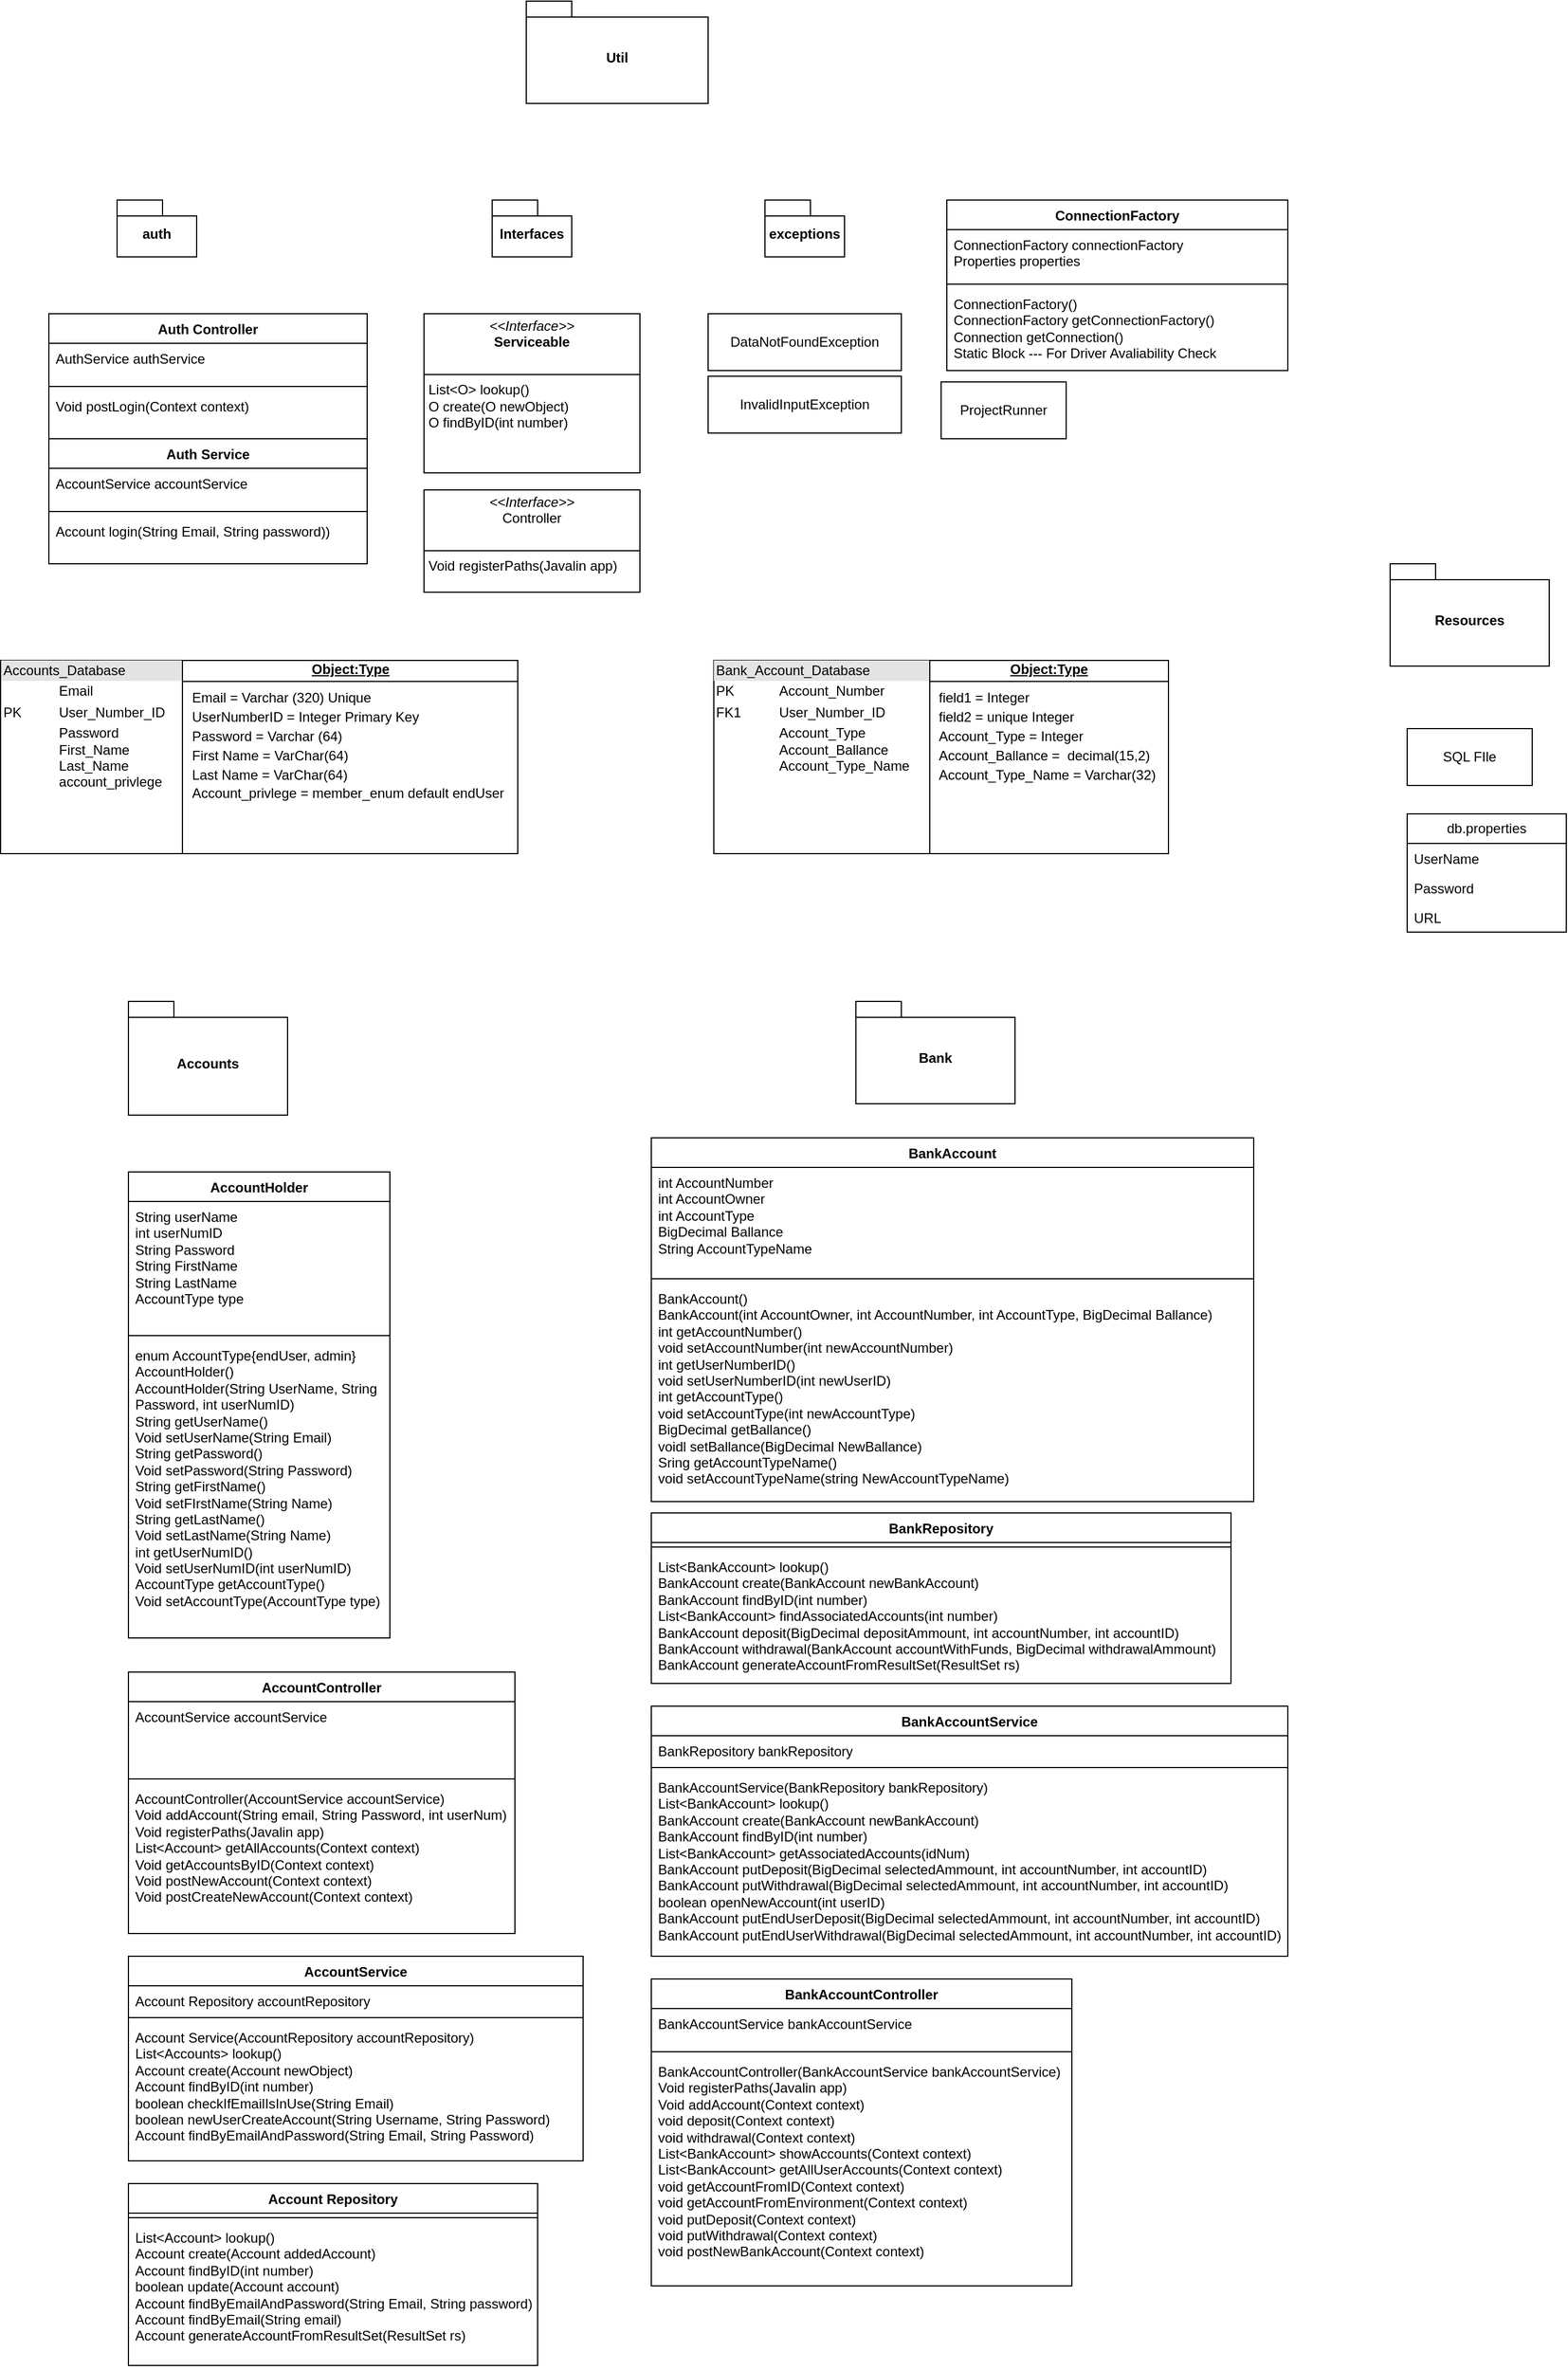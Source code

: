 <mxfile version="24.6.5" type="device">
  <diagram name="Page-1" id="Y2J5tfl4Lehv0tbicX7J">
    <mxGraphModel dx="2759" dy="1093" grid="1" gridSize="10" guides="1" tooltips="1" connect="1" arrows="1" fold="1" page="1" pageScale="1" pageWidth="850" pageHeight="1100" math="0" shadow="0">
      <root>
        <mxCell id="0" />
        <mxCell id="1" parent="0" />
        <mxCell id="0glO3w27dz8qWhFezYGf-1" value="&lt;div style=&quot;box-sizing:border-box;width:100%;background:#e4e4e4;padding:2px;&quot;&gt;Bank_Account_Database&lt;/div&gt;&lt;table style=&quot;width:100%;font-size:1em;&quot; cellpadding=&quot;2&quot; cellspacing=&quot;0&quot;&gt;&lt;tbody&gt;&lt;tr&gt;&lt;td&gt;PK&lt;/td&gt;&lt;td&gt;&lt;span style=&quot;white-space: pre;&quot;&gt;&#x9;&lt;/span&gt;Account_Number&lt;/td&gt;&lt;/tr&gt;&lt;tr&gt;&lt;td&gt;FK1&lt;/td&gt;&lt;td&gt;&lt;span style=&quot;white-space: pre;&quot;&gt;&#x9;&lt;/span&gt;User_Number_ID&lt;/td&gt;&lt;/tr&gt;&lt;tr&gt;&lt;td&gt;&lt;/td&gt;&lt;td&gt;&lt;span style=&quot;white-space: pre;&quot;&gt;&#x9;&lt;/span&gt;Account_Type&lt;br&gt;&lt;span style=&quot;white-space: pre;&quot;&gt;&#x9;&lt;/span&gt;Account_Ballance&lt;br&gt;&lt;span style=&quot;white-space: pre;&quot;&gt;&#x9;&lt;/span&gt;Account_Type_Name&lt;br&gt;&lt;/td&gt;&lt;/tr&gt;&lt;/tbody&gt;&lt;/table&gt;" style="verticalAlign=top;align=left;overflow=fill;html=1;whiteSpace=wrap;" parent="1" vertex="1">
          <mxGeometry x="295" y="660" width="190" height="170" as="geometry" />
        </mxCell>
        <mxCell id="0glO3w27dz8qWhFezYGf-2" value="&lt;p style=&quot;margin: 4px 0px 0px; text-align: center; text-decoration: underline; line-height: 70%;&quot;&gt;&lt;b&gt;Object:Type&lt;/b&gt;&lt;/p&gt;&lt;hr size=&quot;1&quot; style=&quot;border-style:solid;&quot;&gt;&lt;p style=&quot;margin: 0px 0px 0px 8px; line-height: 140%;&quot;&gt;field1 = Integer&lt;br&gt;field2 = unique Integer&lt;br&gt;Account_Type = Integer&lt;/p&gt;&lt;p style=&quot;margin: 0px 0px 0px 8px; line-height: 140%;&quot;&gt;Account_Ballance =&amp;nbsp; decimal(15,2)&lt;/p&gt;&lt;p style=&quot;margin: 0px 0px 0px 8px; line-height: 140%;&quot;&gt;Account_Type_Name = Varchar(32)&lt;/p&gt;" style="verticalAlign=top;align=left;overflow=fill;html=1;whiteSpace=wrap;" parent="1" vertex="1">
          <mxGeometry x="485" y="660" width="210" height="170" as="geometry" />
        </mxCell>
        <mxCell id="0glO3w27dz8qWhFezYGf-3" value="BankAccount" style="swimlane;fontStyle=1;align=center;verticalAlign=top;childLayout=stackLayout;horizontal=1;startSize=26;horizontalStack=0;resizeParent=1;resizeParentMax=0;resizeLast=0;collapsible=1;marginBottom=0;whiteSpace=wrap;html=1;" parent="1" vertex="1">
          <mxGeometry x="240" y="1080" width="530" height="320" as="geometry" />
        </mxCell>
        <mxCell id="0glO3w27dz8qWhFezYGf-4" value="int AccountNumber&lt;div&gt;int AccountOwner&lt;/div&gt;&lt;div&gt;int AccountType&lt;/div&gt;&lt;div&gt;BigDecimal Ballance&lt;/div&gt;&lt;div&gt;String AccountTypeName&lt;/div&gt;&lt;div&gt;&lt;br&gt;&lt;/div&gt;" style="text;strokeColor=none;fillColor=none;align=left;verticalAlign=top;spacingLeft=4;spacingRight=4;overflow=hidden;rotatable=0;points=[[0,0.5],[1,0.5]];portConstraint=eastwest;whiteSpace=wrap;html=1;" parent="0glO3w27dz8qWhFezYGf-3" vertex="1">
          <mxGeometry y="26" width="530" height="94" as="geometry" />
        </mxCell>
        <mxCell id="0glO3w27dz8qWhFezYGf-5" value="" style="line;strokeWidth=1;fillColor=none;align=left;verticalAlign=middle;spacingTop=-1;spacingLeft=3;spacingRight=3;rotatable=0;labelPosition=right;points=[];portConstraint=eastwest;strokeColor=inherit;" parent="0glO3w27dz8qWhFezYGf-3" vertex="1">
          <mxGeometry y="120" width="530" height="8" as="geometry" />
        </mxCell>
        <mxCell id="0glO3w27dz8qWhFezYGf-6" value="BankAccount()&lt;div&gt;BankAccount(int AccountOwner, int AccountNumber, int AccountType, BigDecimal Ballance)&lt;/div&gt;&lt;div&gt;int getAccountNumber()&lt;/div&gt;&lt;div&gt;void setAccountNumber(int newAccountNumber)&lt;/div&gt;&lt;div&gt;int getUserNumberID()&lt;/div&gt;&lt;div&gt;void setUserNumberID(int newUserID)&lt;/div&gt;&lt;div&gt;int getAccountType()&lt;/div&gt;&lt;div&gt;void setAccountType(int newAccountType)&lt;/div&gt;&lt;div&gt;BigDecimal getBallance()&lt;/div&gt;&lt;div&gt;voidl setBallance(BigDecimal NewBallance)&lt;/div&gt;&lt;div&gt;Sring getAccountTypeName()&lt;/div&gt;&lt;div&gt;void setAccountTypeName(string NewAccountTypeName)&lt;/div&gt;&lt;div&gt;&lt;br&gt;&lt;/div&gt;&lt;div&gt;&lt;br&gt;&lt;/div&gt;" style="text;strokeColor=none;fillColor=none;align=left;verticalAlign=top;spacingLeft=4;spacingRight=4;overflow=hidden;rotatable=0;points=[[0,0.5],[1,0.5]];portConstraint=eastwest;whiteSpace=wrap;html=1;" parent="0glO3w27dz8qWhFezYGf-3" vertex="1">
          <mxGeometry y="128" width="530" height="192" as="geometry" />
        </mxCell>
        <mxCell id="0glO3w27dz8qWhFezYGf-7" value="BankAccountService" style="swimlane;fontStyle=1;align=center;verticalAlign=top;childLayout=stackLayout;horizontal=1;startSize=26;horizontalStack=0;resizeParent=1;resizeParentMax=0;resizeLast=0;collapsible=1;marginBottom=0;whiteSpace=wrap;html=1;" parent="1" vertex="1">
          <mxGeometry x="240" y="1580" width="560" height="220" as="geometry" />
        </mxCell>
        <mxCell id="0glO3w27dz8qWhFezYGf-8" value="BankRepository bankRepository&lt;div&gt;&lt;br&gt;&lt;/div&gt;" style="text;strokeColor=none;fillColor=none;align=left;verticalAlign=top;spacingLeft=4;spacingRight=4;overflow=hidden;rotatable=0;points=[[0,0.5],[1,0.5]];portConstraint=eastwest;whiteSpace=wrap;html=1;" parent="0glO3w27dz8qWhFezYGf-7" vertex="1">
          <mxGeometry y="26" width="560" height="24" as="geometry" />
        </mxCell>
        <mxCell id="0glO3w27dz8qWhFezYGf-9" value="" style="line;strokeWidth=1;fillColor=none;align=left;verticalAlign=middle;spacingTop=-1;spacingLeft=3;spacingRight=3;rotatable=0;labelPosition=right;points=[];portConstraint=eastwest;strokeColor=inherit;" parent="0glO3w27dz8qWhFezYGf-7" vertex="1">
          <mxGeometry y="50" width="560" height="8" as="geometry" />
        </mxCell>
        <mxCell id="0glO3w27dz8qWhFezYGf-10" value="BankAccountService(BankRepository bankRepository)&lt;div&gt;List&amp;lt;BankAccount&amp;gt; lookup()&lt;/div&gt;&lt;div&gt;BankAccount create(BankAccount newBankAccount)&lt;/div&gt;&lt;div&gt;BankAccount findByID(int number)&lt;/div&gt;&lt;div&gt;List&amp;lt;BankAccount&amp;gt; getAssociatedAccounts(idNum)&lt;/div&gt;&lt;div&gt;BankAccount putDeposit(BigDecimal selectedAmmount, int accountNumber, int accountID)&lt;/div&gt;&lt;div&gt;BankAccount putWithdrawal&lt;span style=&quot;background-color: initial;&quot;&gt;(BigDecimal selectedAmmount, int accountNumber, int accountID)&lt;/span&gt;&lt;/div&gt;&lt;div&gt;&lt;span style=&quot;background-color: initial;&quot;&gt;boolean openNewAccount(int userID)&lt;/span&gt;&lt;/div&gt;&lt;div&gt;&lt;span style=&quot;background-color: initial;&quot;&gt;BankAccount putEndUserDeposit&lt;/span&gt;&lt;span style=&quot;background-color: initial;&quot;&gt;(BigDecimal selectedAmmount, int accountNumber, int accountID)&lt;/span&gt;&lt;/div&gt;&lt;div&gt;&lt;span style=&quot;background-color: initial;&quot;&gt;BankAccount putEndUserWithdrawal&lt;/span&gt;&lt;span style=&quot;background-color: initial;&quot;&gt;(BigDecimal selectedAmmount, int accountNumber, int accountID)&lt;/span&gt;&lt;/div&gt;" style="text;strokeColor=none;fillColor=none;align=left;verticalAlign=top;spacingLeft=4;spacingRight=4;overflow=hidden;rotatable=0;points=[[0,0.5],[1,0.5]];portConstraint=eastwest;whiteSpace=wrap;html=1;" parent="0glO3w27dz8qWhFezYGf-7" vertex="1">
          <mxGeometry y="58" width="560" height="162" as="geometry" />
        </mxCell>
        <mxCell id="0glO3w27dz8qWhFezYGf-11" value="BankAccountController" style="swimlane;fontStyle=1;align=center;verticalAlign=top;childLayout=stackLayout;horizontal=1;startSize=26;horizontalStack=0;resizeParent=1;resizeParentMax=0;resizeLast=0;collapsible=1;marginBottom=0;whiteSpace=wrap;html=1;" parent="1" vertex="1">
          <mxGeometry x="240" y="1820" width="370" height="270" as="geometry" />
        </mxCell>
        <mxCell id="0glO3w27dz8qWhFezYGf-12" value="BankAccountService bankAccountService" style="text;strokeColor=none;fillColor=none;align=left;verticalAlign=top;spacingLeft=4;spacingRight=4;overflow=hidden;rotatable=0;points=[[0,0.5],[1,0.5]];portConstraint=eastwest;whiteSpace=wrap;html=1;" parent="0glO3w27dz8qWhFezYGf-11" vertex="1">
          <mxGeometry y="26" width="370" height="34" as="geometry" />
        </mxCell>
        <mxCell id="0glO3w27dz8qWhFezYGf-13" value="" style="line;strokeWidth=1;fillColor=none;align=left;verticalAlign=middle;spacingTop=-1;spacingLeft=3;spacingRight=3;rotatable=0;labelPosition=right;points=[];portConstraint=eastwest;strokeColor=inherit;" parent="0glO3w27dz8qWhFezYGf-11" vertex="1">
          <mxGeometry y="60" width="370" height="8" as="geometry" />
        </mxCell>
        <mxCell id="0glO3w27dz8qWhFezYGf-14" value="BankAccountController(BankAccountService bankAccountService)&lt;div&gt;Void registerPaths(Javalin app)&lt;/div&gt;&lt;div&gt;Void addAccount(Context context)&lt;/div&gt;&lt;div&gt;void deposit(Context context)&lt;/div&gt;&lt;div&gt;void withdrawal&lt;span style=&quot;background-color: initial;&quot;&gt;(Context context)&lt;/span&gt;&lt;/div&gt;&lt;div&gt;&lt;span style=&quot;background-color: initial;&quot;&gt;List&amp;lt;BankAccount&amp;gt; showAccounts&lt;/span&gt;&lt;span style=&quot;background-color: initial;&quot;&gt;(Context context)&lt;/span&gt;&lt;/div&gt;&lt;div&gt;&lt;span style=&quot;background-color: initial;&quot;&gt;List&amp;lt;BankAccount&amp;gt; getAllUserAccounts&lt;/span&gt;&lt;span style=&quot;background-color: initial;&quot;&gt;(Context context)&lt;/span&gt;&lt;/div&gt;&lt;div&gt;&lt;span style=&quot;background-color: initial;&quot;&gt;void getAccountFromID&lt;/span&gt;&lt;span style=&quot;background-color: initial;&quot;&gt;(Context context)&lt;/span&gt;&lt;/div&gt;&lt;div&gt;&lt;span style=&quot;background-color: initial;&quot;&gt;void getAccountFromEnvironment&lt;/span&gt;&lt;span style=&quot;background-color: initial;&quot;&gt;(Context context)&lt;/span&gt;&lt;/div&gt;&lt;div&gt;&lt;span style=&quot;background-color: initial;&quot;&gt;void putDeposit&lt;/span&gt;&lt;span style=&quot;background-color: initial;&quot;&gt;(Context context)&lt;/span&gt;&lt;/div&gt;&lt;div&gt;&lt;span style=&quot;background-color: initial;&quot;&gt;void putWithdrawal&lt;/span&gt;&lt;span style=&quot;background-color: initial;&quot;&gt;(Context context)&lt;/span&gt;&lt;/div&gt;&lt;div&gt;&lt;span style=&quot;background-color: initial;&quot;&gt;void postNewBankAccount&lt;/span&gt;&lt;span style=&quot;background-color: initial;&quot;&gt;(Context context)&lt;/span&gt;&lt;/div&gt;&lt;div&gt;&lt;br&gt;&lt;/div&gt;" style="text;strokeColor=none;fillColor=none;align=left;verticalAlign=top;spacingLeft=4;spacingRight=4;overflow=hidden;rotatable=0;points=[[0,0.5],[1,0.5]];portConstraint=eastwest;whiteSpace=wrap;html=1;" parent="0glO3w27dz8qWhFezYGf-11" vertex="1">
          <mxGeometry y="68" width="370" height="202" as="geometry" />
        </mxCell>
        <mxCell id="0glO3w27dz8qWhFezYGf-15" value="AccountHolder" style="swimlane;fontStyle=1;align=center;verticalAlign=top;childLayout=stackLayout;horizontal=1;startSize=26;horizontalStack=0;resizeParent=1;resizeParentMax=0;resizeLast=0;collapsible=1;marginBottom=0;whiteSpace=wrap;html=1;" parent="1" vertex="1">
          <mxGeometry x="-220" y="1110" width="230" height="410" as="geometry" />
        </mxCell>
        <mxCell id="0glO3w27dz8qWhFezYGf-16" value="String userName&lt;div&gt;int userNumID&lt;/div&gt;&lt;div&gt;String Password&lt;/div&gt;&lt;div&gt;String FirstName&lt;/div&gt;&lt;div&gt;String LastName&lt;/div&gt;&lt;div&gt;AccountType type&amp;nbsp;&lt;/div&gt;" style="text;strokeColor=none;fillColor=none;align=left;verticalAlign=top;spacingLeft=4;spacingRight=4;overflow=hidden;rotatable=0;points=[[0,0.5],[1,0.5]];portConstraint=eastwest;whiteSpace=wrap;html=1;" parent="0glO3w27dz8qWhFezYGf-15" vertex="1">
          <mxGeometry y="26" width="230" height="114" as="geometry" />
        </mxCell>
        <mxCell id="0glO3w27dz8qWhFezYGf-17" value="" style="line;strokeWidth=1;fillColor=none;align=left;verticalAlign=middle;spacingTop=-1;spacingLeft=3;spacingRight=3;rotatable=0;labelPosition=right;points=[];portConstraint=eastwest;strokeColor=inherit;" parent="0glO3w27dz8qWhFezYGf-15" vertex="1">
          <mxGeometry y="140" width="230" height="8" as="geometry" />
        </mxCell>
        <mxCell id="0glO3w27dz8qWhFezYGf-18" value="&lt;div&gt;enum AccountType{endUser, admin}&lt;/div&gt;AccountHolder()&lt;div&gt;AccountHolder(String UserName, String Password, int userNumID)&lt;/div&gt;&lt;div&gt;String getUserName()&lt;/div&gt;&lt;div&gt;Void setUserName(String Email)&lt;/div&gt;&lt;div&gt;String getPassword()&lt;/div&gt;&lt;div&gt;Void setPassword(String Password)&lt;/div&gt;&lt;div&gt;String getFirstName()&lt;/div&gt;&lt;div&gt;Void setFIrstName(String Name)&lt;/div&gt;&lt;div&gt;&lt;div&gt;String getLastName()&lt;/div&gt;&lt;div&gt;Void setLastName(String Name)&lt;/div&gt;&lt;/div&gt;&lt;div&gt;int getUserNumID()&lt;/div&gt;&lt;div&gt;Void setUserNumID(int userNumID)&lt;/div&gt;&lt;div&gt;AccountType getAccountType()&lt;/div&gt;&lt;div&gt;Void setAccountType(AccountType type)&lt;/div&gt;&lt;div&gt;&lt;br&gt;&lt;/div&gt;" style="text;strokeColor=none;fillColor=none;align=left;verticalAlign=top;spacingLeft=4;spacingRight=4;overflow=hidden;rotatable=0;points=[[0,0.5],[1,0.5]];portConstraint=eastwest;whiteSpace=wrap;html=1;" parent="0glO3w27dz8qWhFezYGf-15" vertex="1">
          <mxGeometry y="148" width="230" height="262" as="geometry" />
        </mxCell>
        <mxCell id="0glO3w27dz8qWhFezYGf-19" value="AccountService" style="swimlane;fontStyle=1;align=center;verticalAlign=top;childLayout=stackLayout;horizontal=1;startSize=26;horizontalStack=0;resizeParent=1;resizeParentMax=0;resizeLast=0;collapsible=1;marginBottom=0;whiteSpace=wrap;html=1;" parent="1" vertex="1">
          <mxGeometry x="-220" y="1800" width="400" height="180" as="geometry" />
        </mxCell>
        <mxCell id="0glO3w27dz8qWhFezYGf-20" value="Account Repository accountRepository" style="text;strokeColor=none;fillColor=none;align=left;verticalAlign=top;spacingLeft=4;spacingRight=4;overflow=hidden;rotatable=0;points=[[0,0.5],[1,0.5]];portConstraint=eastwest;whiteSpace=wrap;html=1;" parent="0glO3w27dz8qWhFezYGf-19" vertex="1">
          <mxGeometry y="26" width="400" height="24" as="geometry" />
        </mxCell>
        <mxCell id="0glO3w27dz8qWhFezYGf-21" value="" style="line;strokeWidth=1;fillColor=none;align=left;verticalAlign=middle;spacingTop=-1;spacingLeft=3;spacingRight=3;rotatable=0;labelPosition=right;points=[];portConstraint=eastwest;strokeColor=inherit;" parent="0glO3w27dz8qWhFezYGf-19" vertex="1">
          <mxGeometry y="50" width="400" height="8" as="geometry" />
        </mxCell>
        <mxCell id="0glO3w27dz8qWhFezYGf-22" value="&lt;div&gt;Account Service(AccountRepository accountRepository)&lt;/div&gt;&lt;div&gt;List&amp;lt;Accounts&amp;gt; lookup()&lt;/div&gt;&lt;div&gt;Account create(Account newObject)&lt;/div&gt;&lt;div&gt;Account findByID(int number)&lt;/div&gt;&lt;div&gt;boolean checkIfEmailIsInUse(String Email)&lt;/div&gt;&lt;div&gt;boolean newUserCreateAccount(String Username, String Password)&lt;/div&gt;&lt;div&gt;Account findByEmailAndPassword(String Email, String Password)&lt;/div&gt;" style="text;strokeColor=none;fillColor=none;align=left;verticalAlign=top;spacingLeft=4;spacingRight=4;overflow=hidden;rotatable=0;points=[[0,0.5],[1,0.5]];portConstraint=eastwest;whiteSpace=wrap;html=1;" parent="0glO3w27dz8qWhFezYGf-19" vertex="1">
          <mxGeometry y="58" width="400" height="122" as="geometry" />
        </mxCell>
        <mxCell id="0glO3w27dz8qWhFezYGf-23" value="AccountController" style="swimlane;fontStyle=1;align=center;verticalAlign=top;childLayout=stackLayout;horizontal=1;startSize=26;horizontalStack=0;resizeParent=1;resizeParentMax=0;resizeLast=0;collapsible=1;marginBottom=0;whiteSpace=wrap;html=1;" parent="1" vertex="1">
          <mxGeometry x="-220" y="1550" width="340" height="230" as="geometry" />
        </mxCell>
        <mxCell id="0glO3w27dz8qWhFezYGf-24" value="&lt;div&gt;AccountService accountService&lt;/div&gt;" style="text;strokeColor=none;fillColor=none;align=left;verticalAlign=top;spacingLeft=4;spacingRight=4;overflow=hidden;rotatable=0;points=[[0,0.5],[1,0.5]];portConstraint=eastwest;whiteSpace=wrap;html=1;" parent="0glO3w27dz8qWhFezYGf-23" vertex="1">
          <mxGeometry y="26" width="340" height="64" as="geometry" />
        </mxCell>
        <mxCell id="0glO3w27dz8qWhFezYGf-25" value="" style="line;strokeWidth=1;fillColor=none;align=left;verticalAlign=middle;spacingTop=-1;spacingLeft=3;spacingRight=3;rotatable=0;labelPosition=right;points=[];portConstraint=eastwest;strokeColor=inherit;" parent="0glO3w27dz8qWhFezYGf-23" vertex="1">
          <mxGeometry y="90" width="340" height="8" as="geometry" />
        </mxCell>
        <mxCell id="0glO3w27dz8qWhFezYGf-26" value="AccountController(AccountService accountService)&lt;div&gt;Void addAccount(String email, String Password, int userNum)&lt;/div&gt;&lt;div&gt;Void registerPaths(Javalin app)&lt;/div&gt;&lt;div&gt;List&amp;lt;Account&amp;gt; getAllAccounts(Context context)&lt;br&gt;&lt;/div&gt;&lt;div&gt;Void getAccountsByID(Context context)&lt;/div&gt;&lt;div&gt;Void postNewAccount(Context context)&lt;br&gt;&lt;/div&gt;&lt;div&gt;Void postCreateNewAccount(Context context)&lt;br&gt;&lt;/div&gt;" style="text;strokeColor=none;fillColor=none;align=left;verticalAlign=top;spacingLeft=4;spacingRight=4;overflow=hidden;rotatable=0;points=[[0,0.5],[1,0.5]];portConstraint=eastwest;whiteSpace=wrap;html=1;" parent="0glO3w27dz8qWhFezYGf-23" vertex="1">
          <mxGeometry y="98" width="340" height="132" as="geometry" />
        </mxCell>
        <mxCell id="0glO3w27dz8qWhFezYGf-27" value="Project&lt;span style=&quot;background-color: initial;&quot;&gt;Runner&lt;/span&gt;" style="html=1;whiteSpace=wrap;" parent="1" vertex="1">
          <mxGeometry x="495" y="415" width="110" height="50" as="geometry" />
        </mxCell>
        <mxCell id="0glO3w27dz8qWhFezYGf-28" value="Bank" style="shape=folder;fontStyle=1;spacingTop=10;tabWidth=40;tabHeight=14;tabPosition=left;html=1;whiteSpace=wrap;" parent="1" vertex="1">
          <mxGeometry x="420" y="960" width="140" height="90" as="geometry" />
        </mxCell>
        <mxCell id="0glO3w27dz8qWhFezYGf-29" value="Accounts" style="shape=folder;fontStyle=1;spacingTop=10;tabWidth=40;tabHeight=14;tabPosition=left;html=1;whiteSpace=wrap;" parent="1" vertex="1">
          <mxGeometry x="-220" y="960" width="140" height="100" as="geometry" />
        </mxCell>
        <mxCell id="0glO3w27dz8qWhFezYGf-30" value="&lt;div style=&quot;box-sizing:border-box;width:100%;background:#e4e4e4;padding:2px;&quot;&gt;Accounts_Database&lt;/div&gt;&lt;table style=&quot;width:100%;font-size:1em;&quot; cellpadding=&quot;2&quot; cellspacing=&quot;0&quot;&gt;&lt;tbody&gt;&lt;tr&gt;&lt;td&gt;&lt;br&gt;&lt;/td&gt;&lt;td&gt;&lt;span style=&quot;white-space: pre;&quot;&gt;&#x9;&lt;/span&gt;Email&lt;span style=&quot;white-space: pre;&quot;&gt;&#x9;&lt;/span&gt;&lt;span style=&quot;white-space: pre;&quot;&gt;&#x9;&lt;/span&gt;&lt;/td&gt;&lt;/tr&gt;&lt;tr&gt;&lt;td&gt;PK&lt;/td&gt;&lt;td&gt;&lt;span style=&quot;white-space: pre;&quot;&gt;&#x9;&lt;/span&gt;User_Number_ID&lt;/td&gt;&lt;/tr&gt;&lt;tr&gt;&lt;td&gt;&lt;/td&gt;&lt;td&gt;&lt;span style=&quot;white-space: pre;&quot;&gt;&#x9;&lt;/span&gt;Password&lt;br&gt;&lt;span style=&quot;white-space: pre;&quot;&gt;&#x9;&lt;/span&gt;First_Name&lt;br&gt;&lt;span style=&quot;white-space: pre;&quot;&gt;&#x9;&lt;/span&gt;Last_Name&lt;br&gt;&lt;span style=&quot;white-space: pre;&quot;&gt;&#x9;&lt;/span&gt;account_privlege&lt;br&gt;&lt;/td&gt;&lt;/tr&gt;&lt;/tbody&gt;&lt;/table&gt;" style="verticalAlign=top;align=left;overflow=fill;html=1;whiteSpace=wrap;" parent="1" vertex="1">
          <mxGeometry x="-332.5" y="660" width="160" height="170" as="geometry" />
        </mxCell>
        <mxCell id="0glO3w27dz8qWhFezYGf-31" value="&lt;p style=&quot;margin: 4px 0px 0px; text-align: center; text-decoration: underline; line-height: 70%;&quot;&gt;&lt;b&gt;Object:Type&lt;/b&gt;&lt;/p&gt;&lt;hr size=&quot;1&quot; style=&quot;border-style:solid;&quot;&gt;&lt;p style=&quot;margin: 0px 0px 0px 8px; line-height: 140%;&quot;&gt;Email = Varchar (320) Unique&lt;br&gt;UserNumberID = Integer Primary Key&lt;br&gt;Password = Varchar (64)&lt;/p&gt;&lt;p style=&quot;margin: 0px 0px 0px 8px; line-height: 140%;&quot;&gt;First Name = VarChar(64)&lt;/p&gt;&lt;p style=&quot;margin: 0px 0px 0px 8px; line-height: 140%;&quot;&gt;Last Name = VarChar(64)&lt;/p&gt;&lt;p style=&quot;margin: 0px 0px 0px 8px; line-height: 140%;&quot;&gt;Account_privlege = member_enum default endUser&lt;/p&gt;" style="verticalAlign=top;align=left;overflow=fill;html=1;whiteSpace=wrap;" parent="1" vertex="1">
          <mxGeometry x="-172.5" y="660" width="295" height="170" as="geometry" />
        </mxCell>
        <mxCell id="7-qMezpOySbF6Rhn_ekF-1" value="Account Repository" style="swimlane;fontStyle=1;align=center;verticalAlign=top;childLayout=stackLayout;horizontal=1;startSize=26;horizontalStack=0;resizeParent=1;resizeParentMax=0;resizeLast=0;collapsible=1;marginBottom=0;whiteSpace=wrap;html=1;" vertex="1" parent="1">
          <mxGeometry x="-220" y="2000" width="360" height="160" as="geometry" />
        </mxCell>
        <mxCell id="7-qMezpOySbF6Rhn_ekF-3" value="" style="line;strokeWidth=1;fillColor=none;align=left;verticalAlign=middle;spacingTop=-1;spacingLeft=3;spacingRight=3;rotatable=0;labelPosition=right;points=[];portConstraint=eastwest;strokeColor=inherit;" vertex="1" parent="7-qMezpOySbF6Rhn_ekF-1">
          <mxGeometry y="26" width="360" height="8" as="geometry" />
        </mxCell>
        <mxCell id="7-qMezpOySbF6Rhn_ekF-4" value="&lt;div&gt;List&amp;lt;Account&amp;gt; lookup()&lt;/div&gt;&lt;div&gt;Account create(Account addedAccount)&lt;/div&gt;&lt;div&gt;Account findByID(int number)&lt;/div&gt;&lt;div&gt;boolean update(Account account)&lt;/div&gt;&lt;div&gt;Account findByEmailAndPassword(String Email, String password)&lt;/div&gt;&lt;div&gt;Account findByEmail(String email)&lt;/div&gt;&lt;div&gt;Account generateAccountFromResultSet(ResultSet rs)&lt;/div&gt;" style="text;strokeColor=none;fillColor=none;align=left;verticalAlign=top;spacingLeft=4;spacingRight=4;overflow=hidden;rotatable=0;points=[[0,0.5],[1,0.5]];portConstraint=eastwest;whiteSpace=wrap;html=1;" vertex="1" parent="7-qMezpOySbF6Rhn_ekF-1">
          <mxGeometry y="34" width="360" height="126" as="geometry" />
        </mxCell>
        <mxCell id="7-qMezpOySbF6Rhn_ekF-5" value="BankRepository" style="swimlane;fontStyle=1;align=center;verticalAlign=top;childLayout=stackLayout;horizontal=1;startSize=26;horizontalStack=0;resizeParent=1;resizeParentMax=0;resizeLast=0;collapsible=1;marginBottom=0;whiteSpace=wrap;html=1;" vertex="1" parent="1">
          <mxGeometry x="240" y="1410" width="510" height="150" as="geometry" />
        </mxCell>
        <mxCell id="7-qMezpOySbF6Rhn_ekF-7" value="" style="line;strokeWidth=1;fillColor=none;align=left;verticalAlign=middle;spacingTop=-1;spacingLeft=3;spacingRight=3;rotatable=0;labelPosition=right;points=[];portConstraint=eastwest;strokeColor=inherit;" vertex="1" parent="7-qMezpOySbF6Rhn_ekF-5">
          <mxGeometry y="26" width="510" height="8" as="geometry" />
        </mxCell>
        <mxCell id="7-qMezpOySbF6Rhn_ekF-8" value="List&amp;lt;BankAccount&amp;gt; lookup()&lt;div&gt;BankAccount create(BankAccount newBankAccount)&lt;/div&gt;&lt;div&gt;BankAccount findByID(int number)&lt;/div&gt;&lt;div&gt;List&amp;lt;BankAccount&amp;gt; findAssociatedAccounts(int number)&lt;/div&gt;&lt;div&gt;BankAccount deposit(BigDecimal depositAmmount, int accountNumber, int accountID)&lt;/div&gt;&lt;div&gt;BankAccount withdrawal(BankAccount accountWithFunds, BigDecimal withdrawalAmmount)&lt;/div&gt;&lt;div&gt;BankAccount generateAccountFromResultSet(ResultSet rs)&lt;/div&gt;" style="text;strokeColor=none;fillColor=none;align=left;verticalAlign=top;spacingLeft=4;spacingRight=4;overflow=hidden;rotatable=0;points=[[0,0.5],[1,0.5]];portConstraint=eastwest;whiteSpace=wrap;html=1;" vertex="1" parent="7-qMezpOySbF6Rhn_ekF-5">
          <mxGeometry y="34" width="510" height="116" as="geometry" />
        </mxCell>
        <mxCell id="7-qMezpOySbF6Rhn_ekF-9" value="Auth Controller" style="swimlane;fontStyle=1;align=center;verticalAlign=top;childLayout=stackLayout;horizontal=1;startSize=26;horizontalStack=0;resizeParent=1;resizeParentMax=0;resizeLast=0;collapsible=1;marginBottom=0;whiteSpace=wrap;html=1;" vertex="1" parent="1">
          <mxGeometry x="-290" y="355" width="280" height="110" as="geometry" />
        </mxCell>
        <mxCell id="7-qMezpOySbF6Rhn_ekF-10" value="AuthService authService" style="text;strokeColor=none;fillColor=none;align=left;verticalAlign=top;spacingLeft=4;spacingRight=4;overflow=hidden;rotatable=0;points=[[0,0.5],[1,0.5]];portConstraint=eastwest;whiteSpace=wrap;html=1;" vertex="1" parent="7-qMezpOySbF6Rhn_ekF-9">
          <mxGeometry y="26" width="280" height="34" as="geometry" />
        </mxCell>
        <mxCell id="7-qMezpOySbF6Rhn_ekF-11" value="" style="line;strokeWidth=1;fillColor=none;align=left;verticalAlign=middle;spacingTop=-1;spacingLeft=3;spacingRight=3;rotatable=0;labelPosition=right;points=[];portConstraint=eastwest;strokeColor=inherit;" vertex="1" parent="7-qMezpOySbF6Rhn_ekF-9">
          <mxGeometry y="60" width="280" height="8" as="geometry" />
        </mxCell>
        <mxCell id="7-qMezpOySbF6Rhn_ekF-12" value="Void postLogin(Context context)" style="text;strokeColor=none;fillColor=none;align=left;verticalAlign=top;spacingLeft=4;spacingRight=4;overflow=hidden;rotatable=0;points=[[0,0.5],[1,0.5]];portConstraint=eastwest;whiteSpace=wrap;html=1;" vertex="1" parent="7-qMezpOySbF6Rhn_ekF-9">
          <mxGeometry y="68" width="280" height="42" as="geometry" />
        </mxCell>
        <mxCell id="7-qMezpOySbF6Rhn_ekF-13" value="Auth Service" style="swimlane;fontStyle=1;align=center;verticalAlign=top;childLayout=stackLayout;horizontal=1;startSize=26;horizontalStack=0;resizeParent=1;resizeParentMax=0;resizeLast=0;collapsible=1;marginBottom=0;whiteSpace=wrap;html=1;" vertex="1" parent="1">
          <mxGeometry x="-290" y="465" width="280" height="110" as="geometry" />
        </mxCell>
        <mxCell id="7-qMezpOySbF6Rhn_ekF-14" value="AccountService accountService" style="text;strokeColor=none;fillColor=none;align=left;verticalAlign=top;spacingLeft=4;spacingRight=4;overflow=hidden;rotatable=0;points=[[0,0.5],[1,0.5]];portConstraint=eastwest;whiteSpace=wrap;html=1;" vertex="1" parent="7-qMezpOySbF6Rhn_ekF-13">
          <mxGeometry y="26" width="280" height="34" as="geometry" />
        </mxCell>
        <mxCell id="7-qMezpOySbF6Rhn_ekF-15" value="" style="line;strokeWidth=1;fillColor=none;align=left;verticalAlign=middle;spacingTop=-1;spacingLeft=3;spacingRight=3;rotatable=0;labelPosition=right;points=[];portConstraint=eastwest;strokeColor=inherit;" vertex="1" parent="7-qMezpOySbF6Rhn_ekF-13">
          <mxGeometry y="60" width="280" height="8" as="geometry" />
        </mxCell>
        <mxCell id="7-qMezpOySbF6Rhn_ekF-16" value="Account login(String Email, String password))" style="text;strokeColor=none;fillColor=none;align=left;verticalAlign=top;spacingLeft=4;spacingRight=4;overflow=hidden;rotatable=0;points=[[0,0.5],[1,0.5]];portConstraint=eastwest;whiteSpace=wrap;html=1;" vertex="1" parent="7-qMezpOySbF6Rhn_ekF-13">
          <mxGeometry y="68" width="280" height="42" as="geometry" />
        </mxCell>
        <mxCell id="7-qMezpOySbF6Rhn_ekF-25" value="db.properties" style="swimlane;fontStyle=0;childLayout=stackLayout;horizontal=1;startSize=26;fillColor=none;horizontalStack=0;resizeParent=1;resizeParentMax=0;resizeLast=0;collapsible=1;marginBottom=0;whiteSpace=wrap;html=1;" vertex="1" parent="1">
          <mxGeometry x="905" y="795" width="140" height="104" as="geometry" />
        </mxCell>
        <mxCell id="7-qMezpOySbF6Rhn_ekF-26" value="UserName" style="text;strokeColor=none;fillColor=none;align=left;verticalAlign=top;spacingLeft=4;spacingRight=4;overflow=hidden;rotatable=0;points=[[0,0.5],[1,0.5]];portConstraint=eastwest;whiteSpace=wrap;html=1;" vertex="1" parent="7-qMezpOySbF6Rhn_ekF-25">
          <mxGeometry y="26" width="140" height="26" as="geometry" />
        </mxCell>
        <mxCell id="7-qMezpOySbF6Rhn_ekF-27" value="Password" style="text;strokeColor=none;fillColor=none;align=left;verticalAlign=top;spacingLeft=4;spacingRight=4;overflow=hidden;rotatable=0;points=[[0,0.5],[1,0.5]];portConstraint=eastwest;whiteSpace=wrap;html=1;" vertex="1" parent="7-qMezpOySbF6Rhn_ekF-25">
          <mxGeometry y="52" width="140" height="26" as="geometry" />
        </mxCell>
        <mxCell id="7-qMezpOySbF6Rhn_ekF-28" value="URL" style="text;strokeColor=none;fillColor=none;align=left;verticalAlign=top;spacingLeft=4;spacingRight=4;overflow=hidden;rotatable=0;points=[[0,0.5],[1,0.5]];portConstraint=eastwest;whiteSpace=wrap;html=1;" vertex="1" parent="7-qMezpOySbF6Rhn_ekF-25">
          <mxGeometry y="78" width="140" height="26" as="geometry" />
        </mxCell>
        <mxCell id="7-qMezpOySbF6Rhn_ekF-37" value="ConnectionFactory" style="swimlane;fontStyle=1;align=center;verticalAlign=top;childLayout=stackLayout;horizontal=1;startSize=26;horizontalStack=0;resizeParent=1;resizeParentMax=0;resizeLast=0;collapsible=1;marginBottom=0;whiteSpace=wrap;html=1;" vertex="1" parent="1">
          <mxGeometry x="500" y="255" width="300" height="150" as="geometry" />
        </mxCell>
        <mxCell id="7-qMezpOySbF6Rhn_ekF-38" value="&lt;div&gt;ConnectionFactory connectionFactory&lt;/div&gt;&lt;div&gt;Properties properties&lt;/div&gt;" style="text;strokeColor=none;fillColor=none;align=left;verticalAlign=top;spacingLeft=4;spacingRight=4;overflow=hidden;rotatable=0;points=[[0,0.5],[1,0.5]];portConstraint=eastwest;whiteSpace=wrap;html=1;" vertex="1" parent="7-qMezpOySbF6Rhn_ekF-37">
          <mxGeometry y="26" width="300" height="44" as="geometry" />
        </mxCell>
        <mxCell id="7-qMezpOySbF6Rhn_ekF-39" value="" style="line;strokeWidth=1;fillColor=none;align=left;verticalAlign=middle;spacingTop=-1;spacingLeft=3;spacingRight=3;rotatable=0;labelPosition=right;points=[];portConstraint=eastwest;strokeColor=inherit;" vertex="1" parent="7-qMezpOySbF6Rhn_ekF-37">
          <mxGeometry y="70" width="300" height="8" as="geometry" />
        </mxCell>
        <mxCell id="7-qMezpOySbF6Rhn_ekF-40" value="ConnectionFactory()&lt;div&gt;ConnectionFactory getConnectionFactory()&lt;/div&gt;&lt;div&gt;Connection getConnection()&lt;/div&gt;&lt;div&gt;Static Block --- For Driver Avaliability Check&lt;/div&gt;" style="text;strokeColor=none;fillColor=none;align=left;verticalAlign=top;spacingLeft=4;spacingRight=4;overflow=hidden;rotatable=0;points=[[0,0.5],[1,0.5]];portConstraint=eastwest;whiteSpace=wrap;html=1;" vertex="1" parent="7-qMezpOySbF6Rhn_ekF-37">
          <mxGeometry y="78" width="300" height="72" as="geometry" />
        </mxCell>
        <mxCell id="7-qMezpOySbF6Rhn_ekF-47" value="&lt;p style=&quot;margin:0px;margin-top:4px;text-align:center;&quot;&gt;&lt;i&gt;&amp;lt;&amp;lt;Interface&amp;gt;&amp;gt;&lt;/i&gt;&lt;br&gt;Controller&lt;/p&gt;&lt;p style=&quot;margin:0px;margin-left:4px;&quot;&gt;&lt;br&gt;&lt;/p&gt;&lt;hr size=&quot;1&quot; style=&quot;border-style:solid;&quot;&gt;&lt;p style=&quot;margin:0px;margin-left:4px;&quot;&gt;Void registerPaths(Javalin app)&lt;/p&gt;" style="verticalAlign=top;align=left;overflow=fill;html=1;whiteSpace=wrap;" vertex="1" parent="1">
          <mxGeometry x="40" y="510" width="190" height="90" as="geometry" />
        </mxCell>
        <mxCell id="7-qMezpOySbF6Rhn_ekF-48" value="&lt;p style=&quot;margin:0px;margin-top:4px;text-align:center;&quot;&gt;&lt;i&gt;&amp;lt;&amp;lt;Interface&amp;gt;&amp;gt;&lt;/i&gt;&lt;br&gt;&lt;b&gt;Serviceable&lt;/b&gt;&lt;/p&gt;&lt;p style=&quot;margin:0px;margin-left:4px;&quot;&gt;&lt;br&gt;&lt;/p&gt;&lt;hr size=&quot;1&quot; style=&quot;border-style:solid;&quot;&gt;&lt;p style=&quot;margin:0px;margin-left:4px;&quot;&gt;List&amp;lt;O&amp;gt; lookup()&lt;br&gt;O create(O newObject)&lt;/p&gt;&lt;p style=&quot;margin:0px;margin-left:4px;&quot;&gt;O findByID(int number)&lt;/p&gt;" style="verticalAlign=top;align=left;overflow=fill;html=1;whiteSpace=wrap;" vertex="1" parent="1">
          <mxGeometry x="40" y="355" width="190" height="140" as="geometry" />
        </mxCell>
        <mxCell id="7-qMezpOySbF6Rhn_ekF-49" value="DataNotFoundException" style="html=1;whiteSpace=wrap;" vertex="1" parent="1">
          <mxGeometry x="290" y="355" width="170" height="50" as="geometry" />
        </mxCell>
        <mxCell id="7-qMezpOySbF6Rhn_ekF-50" value="InvalidInputException" style="html=1;whiteSpace=wrap;" vertex="1" parent="1">
          <mxGeometry x="290" y="410" width="170" height="50" as="geometry" />
        </mxCell>
        <mxCell id="7-qMezpOySbF6Rhn_ekF-51" value="SQL FIle" style="html=1;whiteSpace=wrap;" vertex="1" parent="1">
          <mxGeometry x="905" y="720" width="110" height="50" as="geometry" />
        </mxCell>
        <mxCell id="7-qMezpOySbF6Rhn_ekF-53" value="exceptions" style="shape=folder;fontStyle=1;spacingTop=10;tabWidth=40;tabHeight=14;tabPosition=left;html=1;whiteSpace=wrap;" vertex="1" parent="1">
          <mxGeometry x="340" y="255" width="70" height="50" as="geometry" />
        </mxCell>
        <mxCell id="7-qMezpOySbF6Rhn_ekF-54" value="auth" style="shape=folder;fontStyle=1;spacingTop=10;tabWidth=40;tabHeight=14;tabPosition=left;html=1;whiteSpace=wrap;" vertex="1" parent="1">
          <mxGeometry x="-230" y="255" width="70" height="50" as="geometry" />
        </mxCell>
        <mxCell id="7-qMezpOySbF6Rhn_ekF-55" value="Interfaces" style="shape=folder;fontStyle=1;spacingTop=10;tabWidth=40;tabHeight=14;tabPosition=left;html=1;whiteSpace=wrap;" vertex="1" parent="1">
          <mxGeometry x="100" y="255" width="70" height="50" as="geometry" />
        </mxCell>
        <mxCell id="7-qMezpOySbF6Rhn_ekF-56" value="Util" style="shape=folder;fontStyle=1;spacingTop=10;tabWidth=40;tabHeight=14;tabPosition=left;html=1;whiteSpace=wrap;" vertex="1" parent="1">
          <mxGeometry x="130" y="80" width="160" height="90" as="geometry" />
        </mxCell>
        <mxCell id="7-qMezpOySbF6Rhn_ekF-59" value="Resources" style="shape=folder;fontStyle=1;spacingTop=10;tabWidth=40;tabHeight=14;tabPosition=left;html=1;whiteSpace=wrap;" vertex="1" parent="1">
          <mxGeometry x="890" y="575" width="140" height="90" as="geometry" />
        </mxCell>
      </root>
    </mxGraphModel>
  </diagram>
</mxfile>
